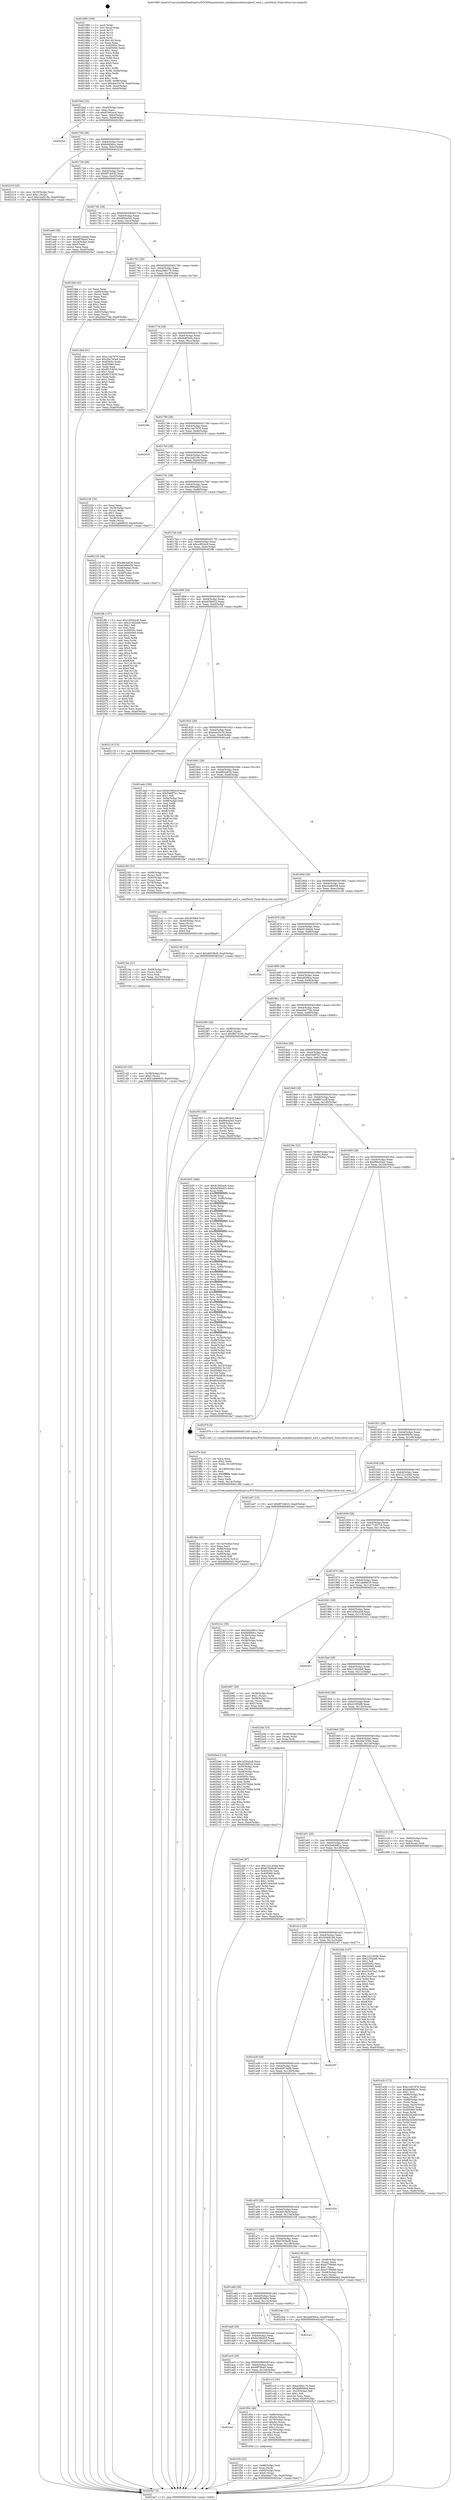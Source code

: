 digraph "0x401680" {
  label = "0x401680 (/mnt/c/Users/mathe/Desktop/tcc/POCII/binaries/extr_mimikatzmodulessqlite3_omit.c_unixFetch_Final-ollvm.out::main(0))"
  labelloc = "t"
  node[shape=record]

  Entry [label="",width=0.3,height=0.3,shape=circle,fillcolor=black,style=filled]
  "0x4016ed" [label="{
     0x4016ed [32]\l
     | [instrs]\l
     &nbsp;&nbsp;0x4016ed \<+6\>: mov -0xa0(%rbp),%eax\l
     &nbsp;&nbsp;0x4016f3 \<+2\>: mov %eax,%ecx\l
     &nbsp;&nbsp;0x4016f5 \<+6\>: sub $0x81992ec0,%ecx\l
     &nbsp;&nbsp;0x4016fb \<+6\>: mov %eax,-0xb4(%rbp)\l
     &nbsp;&nbsp;0x401701 \<+6\>: mov %ecx,-0xb8(%rbp)\l
     &nbsp;&nbsp;0x401707 \<+6\>: je 00000000004023b2 \<main+0xd32\>\l
  }"]
  "0x4023b2" [label="{
     0x4023b2\l
  }", style=dashed]
  "0x40170d" [label="{
     0x40170d [28]\l
     | [instrs]\l
     &nbsp;&nbsp;0x40170d \<+5\>: jmp 0000000000401712 \<main+0x92\>\l
     &nbsp;&nbsp;0x401712 \<+6\>: mov -0xb4(%rbp),%eax\l
     &nbsp;&nbsp;0x401718 \<+5\>: sub $0x8d4f46cc,%eax\l
     &nbsp;&nbsp;0x40171d \<+6\>: mov %eax,-0xbc(%rbp)\l
     &nbsp;&nbsp;0x401723 \<+6\>: je 0000000000402210 \<main+0xb90\>\l
  }"]
  Exit [label="",width=0.3,height=0.3,shape=circle,fillcolor=black,style=filled,peripheries=2]
  "0x402210" [label="{
     0x402210 [25]\l
     | [instrs]\l
     &nbsp;&nbsp;0x402210 \<+4\>: mov -0x30(%rbp),%rax\l
     &nbsp;&nbsp;0x402214 \<+6\>: movl $0x1,(%rax)\l
     &nbsp;&nbsp;0x40221a \<+10\>: movl $0xc2af219e,-0xa0(%rbp)\l
     &nbsp;&nbsp;0x402224 \<+5\>: jmp 00000000004024a7 \<main+0xe27\>\l
  }"]
  "0x401729" [label="{
     0x401729 [28]\l
     | [instrs]\l
     &nbsp;&nbsp;0x401729 \<+5\>: jmp 000000000040172e \<main+0xae\>\l
     &nbsp;&nbsp;0x40172e \<+6\>: mov -0xb4(%rbp),%eax\l
     &nbsp;&nbsp;0x401734 \<+5\>: sub $0x8f7cbb33,%eax\l
     &nbsp;&nbsp;0x401739 \<+6\>: mov %eax,-0xc0(%rbp)\l
     &nbsp;&nbsp;0x40173f \<+6\>: je 0000000000401ee6 \<main+0x866\>\l
  }"]
  "0x4022ed" [label="{
     0x4022ed [97]\l
     | [instrs]\l
     &nbsp;&nbsp;0x4022ed \<+5\>: mov $0x122145de,%ecx\l
     &nbsp;&nbsp;0x4022f2 \<+5\>: mov $0x67936e4f,%edx\l
     &nbsp;&nbsp;0x4022f7 \<+7\>: mov 0x40505c,%esi\l
     &nbsp;&nbsp;0x4022fe \<+8\>: mov 0x405060,%r8d\l
     &nbsp;&nbsp;0x402306 \<+3\>: mov %esi,%r9d\l
     &nbsp;&nbsp;0x402309 \<+7\>: add $0x5145e549,%r9d\l
     &nbsp;&nbsp;0x402310 \<+4\>: sub $0x1,%r9d\l
     &nbsp;&nbsp;0x402314 \<+7\>: sub $0x5145e549,%r9d\l
     &nbsp;&nbsp;0x40231b \<+4\>: imul %r9d,%esi\l
     &nbsp;&nbsp;0x40231f \<+3\>: and $0x1,%esi\l
     &nbsp;&nbsp;0x402322 \<+3\>: cmp $0x0,%esi\l
     &nbsp;&nbsp;0x402325 \<+4\>: sete %r10b\l
     &nbsp;&nbsp;0x402329 \<+4\>: cmp $0xa,%r8d\l
     &nbsp;&nbsp;0x40232d \<+4\>: setl %r11b\l
     &nbsp;&nbsp;0x402331 \<+3\>: mov %r10b,%bl\l
     &nbsp;&nbsp;0x402334 \<+3\>: and %r11b,%bl\l
     &nbsp;&nbsp;0x402337 \<+3\>: xor %r11b,%r10b\l
     &nbsp;&nbsp;0x40233a \<+3\>: or %r10b,%bl\l
     &nbsp;&nbsp;0x40233d \<+3\>: test $0x1,%bl\l
     &nbsp;&nbsp;0x402340 \<+3\>: cmovne %edx,%ecx\l
     &nbsp;&nbsp;0x402343 \<+6\>: mov %ecx,-0xa0(%rbp)\l
     &nbsp;&nbsp;0x402349 \<+5\>: jmp 00000000004024a7 \<main+0xe27\>\l
  }"]
  "0x401ee6" [label="{
     0x401ee6 [30]\l
     | [instrs]\l
     &nbsp;&nbsp;0x401ee6 \<+5\>: mov $0xe61d4eda,%eax\l
     &nbsp;&nbsp;0x401eeb \<+5\>: mov $0x6ff76ba5,%ecx\l
     &nbsp;&nbsp;0x401ef0 \<+3\>: mov -0x24(%rbp),%edx\l
     &nbsp;&nbsp;0x401ef3 \<+3\>: cmp $0x0,%edx\l
     &nbsp;&nbsp;0x401ef6 \<+3\>: cmove %ecx,%eax\l
     &nbsp;&nbsp;0x401ef9 \<+6\>: mov %eax,-0xa0(%rbp)\l
     &nbsp;&nbsp;0x401eff \<+5\>: jmp 00000000004024a7 \<main+0xe27\>\l
  }"]
  "0x401745" [label="{
     0x401745 [28]\l
     | [instrs]\l
     &nbsp;&nbsp;0x401745 \<+5\>: jmp 000000000040174a \<main+0xca\>\l
     &nbsp;&nbsp;0x40174a \<+6\>: mov -0xb4(%rbp),%eax\l
     &nbsp;&nbsp;0x401750 \<+5\>: sub $0x9fd4e5d1,%eax\l
     &nbsp;&nbsp;0x401755 \<+6\>: mov %eax,-0xc4(%rbp)\l
     &nbsp;&nbsp;0x40175b \<+6\>: je 0000000000401fd4 \<main+0x954\>\l
  }"]
  "0x4021d3" [label="{
     0x4021d3 [25]\l
     | [instrs]\l
     &nbsp;&nbsp;0x4021d3 \<+4\>: mov -0x38(%rbp),%rcx\l
     &nbsp;&nbsp;0x4021d7 \<+6\>: movl $0x0,(%rcx)\l
     &nbsp;&nbsp;0x4021dd \<+10\>: movl $0x1ab66635,-0xa0(%rbp)\l
     &nbsp;&nbsp;0x4021e7 \<+5\>: jmp 00000000004024a7 \<main+0xe27\>\l
  }"]
  "0x401fd4" [label="{
     0x401fd4 [42]\l
     | [instrs]\l
     &nbsp;&nbsp;0x401fd4 \<+2\>: xor %eax,%eax\l
     &nbsp;&nbsp;0x401fd6 \<+4\>: mov -0x60(%rbp),%rcx\l
     &nbsp;&nbsp;0x401fda \<+2\>: mov (%rcx),%edx\l
     &nbsp;&nbsp;0x401fdc \<+2\>: mov %eax,%esi\l
     &nbsp;&nbsp;0x401fde \<+2\>: sub %edx,%esi\l
     &nbsp;&nbsp;0x401fe0 \<+2\>: mov %eax,%edx\l
     &nbsp;&nbsp;0x401fe2 \<+3\>: sub $0x1,%edx\l
     &nbsp;&nbsp;0x401fe5 \<+2\>: add %edx,%esi\l
     &nbsp;&nbsp;0x401fe7 \<+2\>: sub %esi,%eax\l
     &nbsp;&nbsp;0x401fe9 \<+4\>: mov -0x60(%rbp),%rcx\l
     &nbsp;&nbsp;0x401fed \<+2\>: mov %eax,(%rcx)\l
     &nbsp;&nbsp;0x401fef \<+10\>: movl $0xedee77de,-0xa0(%rbp)\l
     &nbsp;&nbsp;0x401ff9 \<+5\>: jmp 00000000004024a7 \<main+0xe27\>\l
  }"]
  "0x401761" [label="{
     0x401761 [28]\l
     | [instrs]\l
     &nbsp;&nbsp;0x401761 \<+5\>: jmp 0000000000401766 \<main+0xe6\>\l
     &nbsp;&nbsp;0x401766 \<+6\>: mov -0xb4(%rbp),%eax\l
     &nbsp;&nbsp;0x40176c \<+5\>: sub $0xa2fdd179,%eax\l
     &nbsp;&nbsp;0x401771 \<+6\>: mov %eax,-0xc8(%rbp)\l
     &nbsp;&nbsp;0x401777 \<+6\>: je 0000000000401dbd \<main+0x73d\>\l
  }"]
  "0x4021be" [label="{
     0x4021be [21]\l
     | [instrs]\l
     &nbsp;&nbsp;0x4021be \<+4\>: mov -0x68(%rbp),%rcx\l
     &nbsp;&nbsp;0x4021c2 \<+3\>: mov (%rcx),%rcx\l
     &nbsp;&nbsp;0x4021c5 \<+3\>: mov %rcx,%rdi\l
     &nbsp;&nbsp;0x4021c8 \<+6\>: mov %eax,-0x150(%rbp)\l
     &nbsp;&nbsp;0x4021ce \<+5\>: call 0000000000401030 \<free@plt\>\l
     | [calls]\l
     &nbsp;&nbsp;0x401030 \{1\} (unknown)\l
  }"]
  "0x401dbd" [label="{
     0x401dbd [91]\l
     | [instrs]\l
     &nbsp;&nbsp;0x401dbd \<+5\>: mov $0xc1eb7876,%eax\l
     &nbsp;&nbsp;0x401dc2 \<+5\>: mov $0x26e703e4,%ecx\l
     &nbsp;&nbsp;0x401dc7 \<+7\>: mov 0x40505c,%edx\l
     &nbsp;&nbsp;0x401dce \<+7\>: mov 0x405060,%esi\l
     &nbsp;&nbsp;0x401dd5 \<+2\>: mov %edx,%edi\l
     &nbsp;&nbsp;0x401dd7 \<+6\>: sub $0x8f153635,%edi\l
     &nbsp;&nbsp;0x401ddd \<+3\>: sub $0x1,%edi\l
     &nbsp;&nbsp;0x401de0 \<+6\>: add $0x8f153635,%edi\l
     &nbsp;&nbsp;0x401de6 \<+3\>: imul %edi,%edx\l
     &nbsp;&nbsp;0x401de9 \<+3\>: and $0x1,%edx\l
     &nbsp;&nbsp;0x401dec \<+3\>: cmp $0x0,%edx\l
     &nbsp;&nbsp;0x401def \<+4\>: sete %r8b\l
     &nbsp;&nbsp;0x401df3 \<+3\>: cmp $0xa,%esi\l
     &nbsp;&nbsp;0x401df6 \<+4\>: setl %r9b\l
     &nbsp;&nbsp;0x401dfa \<+3\>: mov %r8b,%r10b\l
     &nbsp;&nbsp;0x401dfd \<+3\>: and %r9b,%r10b\l
     &nbsp;&nbsp;0x401e00 \<+3\>: xor %r9b,%r8b\l
     &nbsp;&nbsp;0x401e03 \<+3\>: or %r8b,%r10b\l
     &nbsp;&nbsp;0x401e06 \<+4\>: test $0x1,%r10b\l
     &nbsp;&nbsp;0x401e0a \<+3\>: cmovne %ecx,%eax\l
     &nbsp;&nbsp;0x401e0d \<+6\>: mov %eax,-0xa0(%rbp)\l
     &nbsp;&nbsp;0x401e13 \<+5\>: jmp 00000000004024a7 \<main+0xe27\>\l
  }"]
  "0x40177d" [label="{
     0x40177d [28]\l
     | [instrs]\l
     &nbsp;&nbsp;0x40177d \<+5\>: jmp 0000000000401782 \<main+0x102\>\l
     &nbsp;&nbsp;0x401782 \<+6\>: mov -0xb4(%rbp),%eax\l
     &nbsp;&nbsp;0x401788 \<+5\>: sub $0xbb9f3e0c,%eax\l
     &nbsp;&nbsp;0x40178d \<+6\>: mov %eax,-0xcc(%rbp)\l
     &nbsp;&nbsp;0x401793 \<+6\>: je 000000000040236c \<main+0xcec\>\l
  }"]
  "0x4021a1" [label="{
     0x4021a1 [29]\l
     | [instrs]\l
     &nbsp;&nbsp;0x4021a1 \<+10\>: movabs $0x4030b6,%rdi\l
     &nbsp;&nbsp;0x4021ab \<+4\>: mov -0x40(%rbp),%rcx\l
     &nbsp;&nbsp;0x4021af \<+2\>: mov %eax,(%rcx)\l
     &nbsp;&nbsp;0x4021b1 \<+4\>: mov -0x40(%rbp),%rcx\l
     &nbsp;&nbsp;0x4021b5 \<+2\>: mov (%rcx),%esi\l
     &nbsp;&nbsp;0x4021b7 \<+2\>: mov $0x0,%al\l
     &nbsp;&nbsp;0x4021b9 \<+5\>: call 0000000000401040 \<printf@plt\>\l
     | [calls]\l
     &nbsp;&nbsp;0x401040 \{1\} (unknown)\l
  }"]
  "0x40236c" [label="{
     0x40236c\l
  }", style=dashed]
  "0x401799" [label="{
     0x401799 [28]\l
     | [instrs]\l
     &nbsp;&nbsp;0x401799 \<+5\>: jmp 000000000040179e \<main+0x11e\>\l
     &nbsp;&nbsp;0x40179e \<+6\>: mov -0xb4(%rbp),%eax\l
     &nbsp;&nbsp;0x4017a4 \<+5\>: sub $0xc1eb7876,%eax\l
     &nbsp;&nbsp;0x4017a9 \<+6\>: mov %eax,-0xd0(%rbp)\l
     &nbsp;&nbsp;0x4017af \<+6\>: je 0000000000402418 \<main+0xd98\>\l
  }"]
  "0x4020a4" [label="{
     0x4020a4 [114]\l
     | [instrs]\l
     &nbsp;&nbsp;0x4020a4 \<+5\>: mov $0x1d30a2c8,%ecx\l
     &nbsp;&nbsp;0x4020a9 \<+5\>: mov $0xd03fe022,%edx\l
     &nbsp;&nbsp;0x4020ae \<+4\>: mov -0x50(%rbp),%rdi\l
     &nbsp;&nbsp;0x4020b2 \<+3\>: mov %rax,(%rdi)\l
     &nbsp;&nbsp;0x4020b5 \<+4\>: mov -0x48(%rbp),%rax\l
     &nbsp;&nbsp;0x4020b9 \<+6\>: movl $0x0,(%rax)\l
     &nbsp;&nbsp;0x4020bf \<+7\>: mov 0x40505c,%esi\l
     &nbsp;&nbsp;0x4020c6 \<+8\>: mov 0x405060,%r8d\l
     &nbsp;&nbsp;0x4020ce \<+3\>: mov %esi,%r9d\l
     &nbsp;&nbsp;0x4020d1 \<+7\>: add $0x235750bd,%r9d\l
     &nbsp;&nbsp;0x4020d8 \<+4\>: sub $0x1,%r9d\l
     &nbsp;&nbsp;0x4020dc \<+7\>: sub $0x235750bd,%r9d\l
     &nbsp;&nbsp;0x4020e3 \<+4\>: imul %r9d,%esi\l
     &nbsp;&nbsp;0x4020e7 \<+3\>: and $0x1,%esi\l
     &nbsp;&nbsp;0x4020ea \<+3\>: cmp $0x0,%esi\l
     &nbsp;&nbsp;0x4020ed \<+4\>: sete %r10b\l
     &nbsp;&nbsp;0x4020f1 \<+4\>: cmp $0xa,%r8d\l
     &nbsp;&nbsp;0x4020f5 \<+4\>: setl %r11b\l
     &nbsp;&nbsp;0x4020f9 \<+3\>: mov %r10b,%bl\l
     &nbsp;&nbsp;0x4020fc \<+3\>: and %r11b,%bl\l
     &nbsp;&nbsp;0x4020ff \<+3\>: xor %r11b,%r10b\l
     &nbsp;&nbsp;0x402102 \<+3\>: or %r10b,%bl\l
     &nbsp;&nbsp;0x402105 \<+3\>: test $0x1,%bl\l
     &nbsp;&nbsp;0x402108 \<+3\>: cmovne %edx,%ecx\l
     &nbsp;&nbsp;0x40210b \<+6\>: mov %ecx,-0xa0(%rbp)\l
     &nbsp;&nbsp;0x402111 \<+5\>: jmp 00000000004024a7 \<main+0xe27\>\l
  }"]
  "0x402418" [label="{
     0x402418\l
  }", style=dashed]
  "0x4017b5" [label="{
     0x4017b5 [28]\l
     | [instrs]\l
     &nbsp;&nbsp;0x4017b5 \<+5\>: jmp 00000000004017ba \<main+0x13a\>\l
     &nbsp;&nbsp;0x4017ba \<+6\>: mov -0xb4(%rbp),%eax\l
     &nbsp;&nbsp;0x4017c0 \<+5\>: sub $0xc2af219e,%eax\l
     &nbsp;&nbsp;0x4017c5 \<+6\>: mov %eax,-0xd4(%rbp)\l
     &nbsp;&nbsp;0x4017cb \<+6\>: je 0000000000402229 \<main+0xba9\>\l
  }"]
  "0x401faa" [label="{
     0x401faa [42]\l
     | [instrs]\l
     &nbsp;&nbsp;0x401faa \<+6\>: mov -0x14c(%rbp),%ecx\l
     &nbsp;&nbsp;0x401fb0 \<+3\>: imul %eax,%ecx\l
     &nbsp;&nbsp;0x401fb3 \<+4\>: mov -0x68(%rbp),%rdi\l
     &nbsp;&nbsp;0x401fb7 \<+3\>: mov (%rdi),%rdi\l
     &nbsp;&nbsp;0x401fba \<+4\>: mov -0x60(%rbp),%r8\l
     &nbsp;&nbsp;0x401fbe \<+3\>: movslq (%r8),%r8\l
     &nbsp;&nbsp;0x401fc1 \<+4\>: mov %ecx,(%rdi,%r8,4)\l
     &nbsp;&nbsp;0x401fc5 \<+10\>: movl $0x9fd4e5d1,-0xa0(%rbp)\l
     &nbsp;&nbsp;0x401fcf \<+5\>: jmp 00000000004024a7 \<main+0xe27\>\l
  }"]
  "0x402229" [label="{
     0x402229 [34]\l
     | [instrs]\l
     &nbsp;&nbsp;0x402229 \<+2\>: xor %eax,%eax\l
     &nbsp;&nbsp;0x40222b \<+4\>: mov -0x38(%rbp),%rcx\l
     &nbsp;&nbsp;0x40222f \<+2\>: mov (%rcx),%edx\l
     &nbsp;&nbsp;0x402231 \<+3\>: sub $0x1,%eax\l
     &nbsp;&nbsp;0x402234 \<+2\>: sub %eax,%edx\l
     &nbsp;&nbsp;0x402236 \<+4\>: mov -0x38(%rbp),%rcx\l
     &nbsp;&nbsp;0x40223a \<+2\>: mov %edx,(%rcx)\l
     &nbsp;&nbsp;0x40223c \<+10\>: movl $0x1ab66635,-0xa0(%rbp)\l
     &nbsp;&nbsp;0x402246 \<+5\>: jmp 00000000004024a7 \<main+0xe27\>\l
  }"]
  "0x4017d1" [label="{
     0x4017d1 [28]\l
     | [instrs]\l
     &nbsp;&nbsp;0x4017d1 \<+5\>: jmp 00000000004017d6 \<main+0x156\>\l
     &nbsp;&nbsp;0x4017d6 \<+6\>: mov -0xb4(%rbp),%eax\l
     &nbsp;&nbsp;0x4017dc \<+5\>: sub $0xc906edd3,%eax\l
     &nbsp;&nbsp;0x4017e1 \<+6\>: mov %eax,-0xd8(%rbp)\l
     &nbsp;&nbsp;0x4017e7 \<+6\>: je 0000000000402125 \<main+0xaa5\>\l
  }"]
  "0x401f7e" [label="{
     0x401f7e [44]\l
     | [instrs]\l
     &nbsp;&nbsp;0x401f7e \<+2\>: xor %ecx,%ecx\l
     &nbsp;&nbsp;0x401f80 \<+5\>: mov $0x2,%edx\l
     &nbsp;&nbsp;0x401f85 \<+6\>: mov %edx,-0x148(%rbp)\l
     &nbsp;&nbsp;0x401f8b \<+1\>: cltd\l
     &nbsp;&nbsp;0x401f8c \<+6\>: mov -0x148(%rbp),%esi\l
     &nbsp;&nbsp;0x401f92 \<+2\>: idiv %esi\l
     &nbsp;&nbsp;0x401f94 \<+6\>: imul $0xfffffffe,%edx,%edx\l
     &nbsp;&nbsp;0x401f9a \<+3\>: sub $0x1,%ecx\l
     &nbsp;&nbsp;0x401f9d \<+2\>: sub %ecx,%edx\l
     &nbsp;&nbsp;0x401f9f \<+6\>: mov %edx,-0x14c(%rbp)\l
     &nbsp;&nbsp;0x401fa5 \<+5\>: call 0000000000401160 \<next_i\>\l
     | [calls]\l
     &nbsp;&nbsp;0x401160 \{1\} (/mnt/c/Users/mathe/Desktop/tcc/POCII/binaries/extr_mimikatzmodulessqlite3_omit.c_unixFetch_Final-ollvm.out::next_i)\l
  }"]
  "0x402125" [label="{
     0x402125 [36]\l
     | [instrs]\l
     &nbsp;&nbsp;0x402125 \<+5\>: mov $0xdfb3a638,%eax\l
     &nbsp;&nbsp;0x40212a \<+5\>: mov $0xe2e8e939,%ecx\l
     &nbsp;&nbsp;0x40212f \<+4\>: mov -0x48(%rbp),%rdx\l
     &nbsp;&nbsp;0x402133 \<+2\>: mov (%rdx),%esi\l
     &nbsp;&nbsp;0x402135 \<+4\>: mov -0x58(%rbp),%rdx\l
     &nbsp;&nbsp;0x402139 \<+2\>: cmp (%rdx),%esi\l
     &nbsp;&nbsp;0x40213b \<+3\>: cmovl %ecx,%eax\l
     &nbsp;&nbsp;0x40213e \<+6\>: mov %eax,-0xa0(%rbp)\l
     &nbsp;&nbsp;0x402144 \<+5\>: jmp 00000000004024a7 \<main+0xe27\>\l
  }"]
  "0x4017ed" [label="{
     0x4017ed [28]\l
     | [instrs]\l
     &nbsp;&nbsp;0x4017ed \<+5\>: jmp 00000000004017f2 \<main+0x172\>\l
     &nbsp;&nbsp;0x4017f2 \<+6\>: mov -0xb4(%rbp),%eax\l
     &nbsp;&nbsp;0x4017f8 \<+5\>: sub $0xccf034c9,%eax\l
     &nbsp;&nbsp;0x4017fd \<+6\>: mov %eax,-0xdc(%rbp)\l
     &nbsp;&nbsp;0x401803 \<+6\>: je 0000000000401ffe \<main+0x97e\>\l
  }"]
  "0x401f35" [label="{
     0x401f35 [32]\l
     | [instrs]\l
     &nbsp;&nbsp;0x401f35 \<+4\>: mov -0x68(%rbp),%rdi\l
     &nbsp;&nbsp;0x401f39 \<+3\>: mov %rax,(%rdi)\l
     &nbsp;&nbsp;0x401f3c \<+4\>: mov -0x60(%rbp),%rax\l
     &nbsp;&nbsp;0x401f40 \<+6\>: movl $0x0,(%rax)\l
     &nbsp;&nbsp;0x401f46 \<+10\>: movl $0xedee77de,-0xa0(%rbp)\l
     &nbsp;&nbsp;0x401f50 \<+5\>: jmp 00000000004024a7 \<main+0xe27\>\l
  }"]
  "0x401ffe" [label="{
     0x401ffe [137]\l
     | [instrs]\l
     &nbsp;&nbsp;0x401ffe \<+5\>: mov $0x1d30a2c8,%eax\l
     &nbsp;&nbsp;0x402003 \<+5\>: mov $0x21442de8,%ecx\l
     &nbsp;&nbsp;0x402008 \<+2\>: mov $0x1,%dl\l
     &nbsp;&nbsp;0x40200a \<+2\>: xor %esi,%esi\l
     &nbsp;&nbsp;0x40200c \<+7\>: mov 0x40505c,%edi\l
     &nbsp;&nbsp;0x402013 \<+8\>: mov 0x405060,%r8d\l
     &nbsp;&nbsp;0x40201b \<+3\>: sub $0x1,%esi\l
     &nbsp;&nbsp;0x40201e \<+3\>: mov %edi,%r9d\l
     &nbsp;&nbsp;0x402021 \<+3\>: add %esi,%r9d\l
     &nbsp;&nbsp;0x402024 \<+4\>: imul %r9d,%edi\l
     &nbsp;&nbsp;0x402028 \<+3\>: and $0x1,%edi\l
     &nbsp;&nbsp;0x40202b \<+3\>: cmp $0x0,%edi\l
     &nbsp;&nbsp;0x40202e \<+4\>: sete %r10b\l
     &nbsp;&nbsp;0x402032 \<+4\>: cmp $0xa,%r8d\l
     &nbsp;&nbsp;0x402036 \<+4\>: setl %r11b\l
     &nbsp;&nbsp;0x40203a \<+3\>: mov %r10b,%bl\l
     &nbsp;&nbsp;0x40203d \<+3\>: xor $0xff,%bl\l
     &nbsp;&nbsp;0x402040 \<+3\>: mov %r11b,%r14b\l
     &nbsp;&nbsp;0x402043 \<+4\>: xor $0xff,%r14b\l
     &nbsp;&nbsp;0x402047 \<+3\>: xor $0x0,%dl\l
     &nbsp;&nbsp;0x40204a \<+3\>: mov %bl,%r15b\l
     &nbsp;&nbsp;0x40204d \<+4\>: and $0x0,%r15b\l
     &nbsp;&nbsp;0x402051 \<+3\>: and %dl,%r10b\l
     &nbsp;&nbsp;0x402054 \<+3\>: mov %r14b,%r12b\l
     &nbsp;&nbsp;0x402057 \<+4\>: and $0x0,%r12b\l
     &nbsp;&nbsp;0x40205b \<+3\>: and %dl,%r11b\l
     &nbsp;&nbsp;0x40205e \<+3\>: or %r10b,%r15b\l
     &nbsp;&nbsp;0x402061 \<+3\>: or %r11b,%r12b\l
     &nbsp;&nbsp;0x402064 \<+3\>: xor %r12b,%r15b\l
     &nbsp;&nbsp;0x402067 \<+3\>: or %r14b,%bl\l
     &nbsp;&nbsp;0x40206a \<+3\>: xor $0xff,%bl\l
     &nbsp;&nbsp;0x40206d \<+3\>: or $0x0,%dl\l
     &nbsp;&nbsp;0x402070 \<+2\>: and %dl,%bl\l
     &nbsp;&nbsp;0x402072 \<+3\>: or %bl,%r15b\l
     &nbsp;&nbsp;0x402075 \<+4\>: test $0x1,%r15b\l
     &nbsp;&nbsp;0x402079 \<+3\>: cmovne %ecx,%eax\l
     &nbsp;&nbsp;0x40207c \<+6\>: mov %eax,-0xa0(%rbp)\l
     &nbsp;&nbsp;0x402082 \<+5\>: jmp 00000000004024a7 \<main+0xe27\>\l
  }"]
  "0x401809" [label="{
     0x401809 [28]\l
     | [instrs]\l
     &nbsp;&nbsp;0x401809 \<+5\>: jmp 000000000040180e \<main+0x18e\>\l
     &nbsp;&nbsp;0x40180e \<+6\>: mov -0xb4(%rbp),%eax\l
     &nbsp;&nbsp;0x401814 \<+5\>: sub $0xd03fe022,%eax\l
     &nbsp;&nbsp;0x401819 \<+6\>: mov %eax,-0xe0(%rbp)\l
     &nbsp;&nbsp;0x40181f \<+6\>: je 0000000000402116 \<main+0xa96\>\l
  }"]
  "0x401ae1" [label="{
     0x401ae1\l
  }", style=dashed]
  "0x402116" [label="{
     0x402116 [15]\l
     | [instrs]\l
     &nbsp;&nbsp;0x402116 \<+10\>: movl $0xc906edd3,-0xa0(%rbp)\l
     &nbsp;&nbsp;0x402120 \<+5\>: jmp 00000000004024a7 \<main+0xe27\>\l
  }"]
  "0x401825" [label="{
     0x401825 [28]\l
     | [instrs]\l
     &nbsp;&nbsp;0x401825 \<+5\>: jmp 000000000040182a \<main+0x1aa\>\l
     &nbsp;&nbsp;0x40182a \<+6\>: mov -0xb4(%rbp),%eax\l
     &nbsp;&nbsp;0x401830 \<+5\>: sub $0xdee33c70,%eax\l
     &nbsp;&nbsp;0x401835 \<+6\>: mov %eax,-0xe4(%rbp)\l
     &nbsp;&nbsp;0x40183b \<+6\>: je 0000000000401aeb \<main+0x46b\>\l
  }"]
  "0x401f04" [label="{
     0x401f04 [49]\l
     | [instrs]\l
     &nbsp;&nbsp;0x401f04 \<+4\>: mov -0x80(%rbp),%rax\l
     &nbsp;&nbsp;0x401f08 \<+6\>: movl $0x64,(%rax)\l
     &nbsp;&nbsp;0x401f0e \<+4\>: mov -0x78(%rbp),%rax\l
     &nbsp;&nbsp;0x401f12 \<+6\>: movl $0x64,(%rax)\l
     &nbsp;&nbsp;0x401f18 \<+4\>: mov -0x70(%rbp),%rax\l
     &nbsp;&nbsp;0x401f1c \<+6\>: movl $0x1,(%rax)\l
     &nbsp;&nbsp;0x401f22 \<+4\>: mov -0x70(%rbp),%rax\l
     &nbsp;&nbsp;0x401f26 \<+3\>: movslq (%rax),%rax\l
     &nbsp;&nbsp;0x401f29 \<+4\>: shl $0x2,%rax\l
     &nbsp;&nbsp;0x401f2d \<+3\>: mov %rax,%rdi\l
     &nbsp;&nbsp;0x401f30 \<+5\>: call 0000000000401050 \<malloc@plt\>\l
     | [calls]\l
     &nbsp;&nbsp;0x401050 \{1\} (unknown)\l
  }"]
  "0x401aeb" [label="{
     0x401aeb [106]\l
     | [instrs]\l
     &nbsp;&nbsp;0x401aeb \<+5\>: mov $0x81992ec0,%eax\l
     &nbsp;&nbsp;0x401af0 \<+5\>: mov $0xf346f7b1,%ecx\l
     &nbsp;&nbsp;0x401af5 \<+2\>: mov $0x1,%dl\l
     &nbsp;&nbsp;0x401af7 \<+7\>: mov -0x9a(%rbp),%sil\l
     &nbsp;&nbsp;0x401afe \<+7\>: mov -0x99(%rbp),%dil\l
     &nbsp;&nbsp;0x401b05 \<+3\>: mov %sil,%r8b\l
     &nbsp;&nbsp;0x401b08 \<+4\>: xor $0xff,%r8b\l
     &nbsp;&nbsp;0x401b0c \<+3\>: mov %dil,%r9b\l
     &nbsp;&nbsp;0x401b0f \<+4\>: xor $0xff,%r9b\l
     &nbsp;&nbsp;0x401b13 \<+3\>: xor $0x1,%dl\l
     &nbsp;&nbsp;0x401b16 \<+3\>: mov %r8b,%r10b\l
     &nbsp;&nbsp;0x401b19 \<+4\>: and $0xff,%r10b\l
     &nbsp;&nbsp;0x401b1d \<+3\>: and %dl,%sil\l
     &nbsp;&nbsp;0x401b20 \<+3\>: mov %r9b,%r11b\l
     &nbsp;&nbsp;0x401b23 \<+4\>: and $0xff,%r11b\l
     &nbsp;&nbsp;0x401b27 \<+3\>: and %dl,%dil\l
     &nbsp;&nbsp;0x401b2a \<+3\>: or %sil,%r10b\l
     &nbsp;&nbsp;0x401b2d \<+3\>: or %dil,%r11b\l
     &nbsp;&nbsp;0x401b30 \<+3\>: xor %r11b,%r10b\l
     &nbsp;&nbsp;0x401b33 \<+3\>: or %r9b,%r8b\l
     &nbsp;&nbsp;0x401b36 \<+4\>: xor $0xff,%r8b\l
     &nbsp;&nbsp;0x401b3a \<+3\>: or $0x1,%dl\l
     &nbsp;&nbsp;0x401b3d \<+3\>: and %dl,%r8b\l
     &nbsp;&nbsp;0x401b40 \<+3\>: or %r8b,%r10b\l
     &nbsp;&nbsp;0x401b43 \<+4\>: test $0x1,%r10b\l
     &nbsp;&nbsp;0x401b47 \<+3\>: cmovne %ecx,%eax\l
     &nbsp;&nbsp;0x401b4a \<+6\>: mov %eax,-0xa0(%rbp)\l
     &nbsp;&nbsp;0x401b50 \<+5\>: jmp 00000000004024a7 \<main+0xe27\>\l
  }"]
  "0x401841" [label="{
     0x401841 [28]\l
     | [instrs]\l
     &nbsp;&nbsp;0x401841 \<+5\>: jmp 0000000000401846 \<main+0x1c6\>\l
     &nbsp;&nbsp;0x401846 \<+6\>: mov -0xb4(%rbp),%eax\l
     &nbsp;&nbsp;0x40184c \<+5\>: sub $0xdfb3a638,%eax\l
     &nbsp;&nbsp;0x401851 \<+6\>: mov %eax,-0xe8(%rbp)\l
     &nbsp;&nbsp;0x401857 \<+6\>: je 0000000000402182 \<main+0xb02\>\l
  }"]
  "0x4024a7" [label="{
     0x4024a7 [5]\l
     | [instrs]\l
     &nbsp;&nbsp;0x4024a7 \<+5\>: jmp 00000000004016ed \<main+0x6d\>\l
  }"]
  "0x401680" [label="{
     0x401680 [109]\l
     | [instrs]\l
     &nbsp;&nbsp;0x401680 \<+1\>: push %rbp\l
     &nbsp;&nbsp;0x401681 \<+3\>: mov %rsp,%rbp\l
     &nbsp;&nbsp;0x401684 \<+2\>: push %r15\l
     &nbsp;&nbsp;0x401686 \<+2\>: push %r14\l
     &nbsp;&nbsp;0x401688 \<+2\>: push %r12\l
     &nbsp;&nbsp;0x40168a \<+1\>: push %rbx\l
     &nbsp;&nbsp;0x40168b \<+7\>: sub $0x140,%rsp\l
     &nbsp;&nbsp;0x401692 \<+2\>: xor %eax,%eax\l
     &nbsp;&nbsp;0x401694 \<+7\>: mov 0x40505c,%ecx\l
     &nbsp;&nbsp;0x40169b \<+7\>: mov 0x405060,%edx\l
     &nbsp;&nbsp;0x4016a2 \<+3\>: sub $0x1,%eax\l
     &nbsp;&nbsp;0x4016a5 \<+3\>: mov %ecx,%r8d\l
     &nbsp;&nbsp;0x4016a8 \<+3\>: add %eax,%r8d\l
     &nbsp;&nbsp;0x4016ab \<+4\>: imul %r8d,%ecx\l
     &nbsp;&nbsp;0x4016af \<+3\>: and $0x1,%ecx\l
     &nbsp;&nbsp;0x4016b2 \<+3\>: cmp $0x0,%ecx\l
     &nbsp;&nbsp;0x4016b5 \<+4\>: sete %r9b\l
     &nbsp;&nbsp;0x4016b9 \<+4\>: and $0x1,%r9b\l
     &nbsp;&nbsp;0x4016bd \<+7\>: mov %r9b,-0x9a(%rbp)\l
     &nbsp;&nbsp;0x4016c4 \<+3\>: cmp $0xa,%edx\l
     &nbsp;&nbsp;0x4016c7 \<+4\>: setl %r9b\l
     &nbsp;&nbsp;0x4016cb \<+4\>: and $0x1,%r9b\l
     &nbsp;&nbsp;0x4016cf \<+7\>: mov %r9b,-0x99(%rbp)\l
     &nbsp;&nbsp;0x4016d6 \<+10\>: movl $0xdee33c70,-0xa0(%rbp)\l
     &nbsp;&nbsp;0x4016e0 \<+6\>: mov %edi,-0xa4(%rbp)\l
     &nbsp;&nbsp;0x4016e6 \<+7\>: mov %rsi,-0xb0(%rbp)\l
  }"]
  "0x401e2b" [label="{
     0x401e2b [172]\l
     | [instrs]\l
     &nbsp;&nbsp;0x401e2b \<+5\>: mov $0xc1eb7876,%ecx\l
     &nbsp;&nbsp;0x401e30 \<+5\>: mov $0xfeb99b5e,%edx\l
     &nbsp;&nbsp;0x401e35 \<+3\>: mov $0x1,%sil\l
     &nbsp;&nbsp;0x401e38 \<+7\>: mov -0x88(%rbp),%rdi\l
     &nbsp;&nbsp;0x401e3f \<+2\>: mov %eax,(%rdi)\l
     &nbsp;&nbsp;0x401e41 \<+7\>: mov -0x88(%rbp),%rdi\l
     &nbsp;&nbsp;0x401e48 \<+2\>: mov (%rdi),%eax\l
     &nbsp;&nbsp;0x401e4a \<+3\>: mov %eax,-0x24(%rbp)\l
     &nbsp;&nbsp;0x401e4d \<+7\>: mov 0x40505c,%eax\l
     &nbsp;&nbsp;0x401e54 \<+8\>: mov 0x405060,%r8d\l
     &nbsp;&nbsp;0x401e5c \<+3\>: mov %eax,%r9d\l
     &nbsp;&nbsp;0x401e5f \<+7\>: add $0x9a3d2e6f,%r9d\l
     &nbsp;&nbsp;0x401e66 \<+4\>: sub $0x1,%r9d\l
     &nbsp;&nbsp;0x401e6a \<+7\>: sub $0x9a3d2e6f,%r9d\l
     &nbsp;&nbsp;0x401e71 \<+4\>: imul %r9d,%eax\l
     &nbsp;&nbsp;0x401e75 \<+3\>: and $0x1,%eax\l
     &nbsp;&nbsp;0x401e78 \<+3\>: cmp $0x0,%eax\l
     &nbsp;&nbsp;0x401e7b \<+4\>: sete %r10b\l
     &nbsp;&nbsp;0x401e7f \<+4\>: cmp $0xa,%r8d\l
     &nbsp;&nbsp;0x401e83 \<+4\>: setl %r11b\l
     &nbsp;&nbsp;0x401e87 \<+3\>: mov %r10b,%bl\l
     &nbsp;&nbsp;0x401e8a \<+3\>: xor $0xff,%bl\l
     &nbsp;&nbsp;0x401e8d \<+3\>: mov %r11b,%r14b\l
     &nbsp;&nbsp;0x401e90 \<+4\>: xor $0xff,%r14b\l
     &nbsp;&nbsp;0x401e94 \<+4\>: xor $0x1,%sil\l
     &nbsp;&nbsp;0x401e98 \<+3\>: mov %bl,%r15b\l
     &nbsp;&nbsp;0x401e9b \<+4\>: and $0xff,%r15b\l
     &nbsp;&nbsp;0x401e9f \<+3\>: and %sil,%r10b\l
     &nbsp;&nbsp;0x401ea2 \<+3\>: mov %r14b,%r12b\l
     &nbsp;&nbsp;0x401ea5 \<+4\>: and $0xff,%r12b\l
     &nbsp;&nbsp;0x401ea9 \<+3\>: and %sil,%r11b\l
     &nbsp;&nbsp;0x401eac \<+3\>: or %r10b,%r15b\l
     &nbsp;&nbsp;0x401eaf \<+3\>: or %r11b,%r12b\l
     &nbsp;&nbsp;0x401eb2 \<+3\>: xor %r12b,%r15b\l
     &nbsp;&nbsp;0x401eb5 \<+3\>: or %r14b,%bl\l
     &nbsp;&nbsp;0x401eb8 \<+3\>: xor $0xff,%bl\l
     &nbsp;&nbsp;0x401ebb \<+4\>: or $0x1,%sil\l
     &nbsp;&nbsp;0x401ebf \<+3\>: and %sil,%bl\l
     &nbsp;&nbsp;0x401ec2 \<+3\>: or %bl,%r15b\l
     &nbsp;&nbsp;0x401ec5 \<+4\>: test $0x1,%r15b\l
     &nbsp;&nbsp;0x401ec9 \<+3\>: cmovne %edx,%ecx\l
     &nbsp;&nbsp;0x401ecc \<+6\>: mov %ecx,-0xa0(%rbp)\l
     &nbsp;&nbsp;0x401ed2 \<+5\>: jmp 00000000004024a7 \<main+0xe27\>\l
  }"]
  "0x402182" [label="{
     0x402182 [31]\l
     | [instrs]\l
     &nbsp;&nbsp;0x402182 \<+4\>: mov -0x68(%rbp),%rax\l
     &nbsp;&nbsp;0x402186 \<+3\>: mov (%rax),%rdi\l
     &nbsp;&nbsp;0x402189 \<+4\>: mov -0x80(%rbp),%rax\l
     &nbsp;&nbsp;0x40218d \<+2\>: mov (%rax),%esi\l
     &nbsp;&nbsp;0x40218f \<+4\>: mov -0x78(%rbp),%rax\l
     &nbsp;&nbsp;0x402193 \<+2\>: mov (%rax),%edx\l
     &nbsp;&nbsp;0x402195 \<+4\>: mov -0x50(%rbp),%rax\l
     &nbsp;&nbsp;0x402199 \<+3\>: mov (%rax),%rcx\l
     &nbsp;&nbsp;0x40219c \<+5\>: call 0000000000401400 \<unixFetch\>\l
     | [calls]\l
     &nbsp;&nbsp;0x401400 \{1\} (/mnt/c/Users/mathe/Desktop/tcc/POCII/binaries/extr_mimikatzmodulessqlite3_omit.c_unixFetch_Final-ollvm.out::unixFetch)\l
  }"]
  "0x40185d" [label="{
     0x40185d [28]\l
     | [instrs]\l
     &nbsp;&nbsp;0x40185d \<+5\>: jmp 0000000000401862 \<main+0x1e2\>\l
     &nbsp;&nbsp;0x401862 \<+6\>: mov -0xb4(%rbp),%eax\l
     &nbsp;&nbsp;0x401868 \<+5\>: sub $0xe2e8e939,%eax\l
     &nbsp;&nbsp;0x40186d \<+6\>: mov %eax,-0xec(%rbp)\l
     &nbsp;&nbsp;0x401873 \<+6\>: je 0000000000402149 \<main+0xac9\>\l
  }"]
  "0x401ac5" [label="{
     0x401ac5 [28]\l
     | [instrs]\l
     &nbsp;&nbsp;0x401ac5 \<+5\>: jmp 0000000000401aca \<main+0x44a\>\l
     &nbsp;&nbsp;0x401aca \<+6\>: mov -0xb4(%rbp),%eax\l
     &nbsp;&nbsp;0x401ad0 \<+5\>: sub $0x6ff76ba5,%eax\l
     &nbsp;&nbsp;0x401ad5 \<+6\>: mov %eax,-0x144(%rbp)\l
     &nbsp;&nbsp;0x401adb \<+6\>: je 0000000000401f04 \<main+0x884\>\l
  }"]
  "0x402149" [label="{
     0x402149 [15]\l
     | [instrs]\l
     &nbsp;&nbsp;0x402149 \<+10\>: movl $0x4bf19b3f,-0xa0(%rbp)\l
     &nbsp;&nbsp;0x402153 \<+5\>: jmp 00000000004024a7 \<main+0xe27\>\l
  }"]
  "0x401879" [label="{
     0x401879 [28]\l
     | [instrs]\l
     &nbsp;&nbsp;0x401879 \<+5\>: jmp 000000000040187e \<main+0x1fe\>\l
     &nbsp;&nbsp;0x40187e \<+6\>: mov -0xb4(%rbp),%eax\l
     &nbsp;&nbsp;0x401884 \<+5\>: sub $0xe61d4eda,%eax\l
     &nbsp;&nbsp;0x401889 \<+6\>: mov %eax,-0xf0(%rbp)\l
     &nbsp;&nbsp;0x40188f \<+6\>: je 000000000040235d \<main+0xcdd\>\l
  }"]
  "0x401cc3" [label="{
     0x401cc3 [30]\l
     | [instrs]\l
     &nbsp;&nbsp;0x401cc3 \<+5\>: mov $0xa2fdd179,%eax\l
     &nbsp;&nbsp;0x401cc8 \<+5\>: mov $0x6df93864,%ecx\l
     &nbsp;&nbsp;0x401ccd \<+3\>: mov -0x25(%rbp),%dl\l
     &nbsp;&nbsp;0x401cd0 \<+3\>: test $0x1,%dl\l
     &nbsp;&nbsp;0x401cd3 \<+3\>: cmovne %ecx,%eax\l
     &nbsp;&nbsp;0x401cd6 \<+6\>: mov %eax,-0xa0(%rbp)\l
     &nbsp;&nbsp;0x401cdc \<+5\>: jmp 00000000004024a7 \<main+0xe27\>\l
  }"]
  "0x40235d" [label="{
     0x40235d\l
  }", style=dashed]
  "0x401895" [label="{
     0x401895 [28]\l
     | [instrs]\l
     &nbsp;&nbsp;0x401895 \<+5\>: jmp 000000000040189a \<main+0x21a\>\l
     &nbsp;&nbsp;0x40189a \<+6\>: mov -0xb4(%rbp),%eax\l
     &nbsp;&nbsp;0x4018a0 \<+5\>: sub $0xea65f4ca,%eax\l
     &nbsp;&nbsp;0x4018a5 \<+6\>: mov %eax,-0xf4(%rbp)\l
     &nbsp;&nbsp;0x4018ab \<+6\>: je 0000000000402380 \<main+0xd00\>\l
  }"]
  "0x401aa9" [label="{
     0x401aa9 [28]\l
     | [instrs]\l
     &nbsp;&nbsp;0x401aa9 \<+5\>: jmp 0000000000401aae \<main+0x42e\>\l
     &nbsp;&nbsp;0x401aae \<+6\>: mov -0xb4(%rbp),%eax\l
     &nbsp;&nbsp;0x401ab4 \<+5\>: sub $0x6e384d25,%eax\l
     &nbsp;&nbsp;0x401ab9 \<+6\>: mov %eax,-0x140(%rbp)\l
     &nbsp;&nbsp;0x401abf \<+6\>: je 0000000000401cc3 \<main+0x643\>\l
  }"]
  "0x402380" [label="{
     0x402380 [28]\l
     | [instrs]\l
     &nbsp;&nbsp;0x402380 \<+7\>: mov -0x98(%rbp),%rax\l
     &nbsp;&nbsp;0x402387 \<+6\>: movl $0x0,(%rax)\l
     &nbsp;&nbsp;0x40238d \<+10\>: movl $0xf857e16f,-0xa0(%rbp)\l
     &nbsp;&nbsp;0x402397 \<+5\>: jmp 00000000004024a7 \<main+0xe27\>\l
  }"]
  "0x4018b1" [label="{
     0x4018b1 [28]\l
     | [instrs]\l
     &nbsp;&nbsp;0x4018b1 \<+5\>: jmp 00000000004018b6 \<main+0x236\>\l
     &nbsp;&nbsp;0x4018b6 \<+6\>: mov -0xb4(%rbp),%eax\l
     &nbsp;&nbsp;0x4018bc \<+5\>: sub $0xedee77de,%eax\l
     &nbsp;&nbsp;0x4018c1 \<+6\>: mov %eax,-0xf8(%rbp)\l
     &nbsp;&nbsp;0x4018c7 \<+6\>: je 0000000000401f55 \<main+0x8d5\>\l
  }"]
  "0x401ce1" [label="{
     0x401ce1\l
  }", style=dashed]
  "0x401f55" [label="{
     0x401f55 [36]\l
     | [instrs]\l
     &nbsp;&nbsp;0x401f55 \<+5\>: mov $0xccf034c9,%eax\l
     &nbsp;&nbsp;0x401f5a \<+5\>: mov $0xf94cb5a2,%ecx\l
     &nbsp;&nbsp;0x401f5f \<+4\>: mov -0x60(%rbp),%rdx\l
     &nbsp;&nbsp;0x401f63 \<+2\>: mov (%rdx),%esi\l
     &nbsp;&nbsp;0x401f65 \<+4\>: mov -0x70(%rbp),%rdx\l
     &nbsp;&nbsp;0x401f69 \<+2\>: cmp (%rdx),%esi\l
     &nbsp;&nbsp;0x401f6b \<+3\>: cmovl %ecx,%eax\l
     &nbsp;&nbsp;0x401f6e \<+6\>: mov %eax,-0xa0(%rbp)\l
     &nbsp;&nbsp;0x401f74 \<+5\>: jmp 00000000004024a7 \<main+0xe27\>\l
  }"]
  "0x4018cd" [label="{
     0x4018cd [28]\l
     | [instrs]\l
     &nbsp;&nbsp;0x4018cd \<+5\>: jmp 00000000004018d2 \<main+0x252\>\l
     &nbsp;&nbsp;0x4018d2 \<+6\>: mov -0xb4(%rbp),%eax\l
     &nbsp;&nbsp;0x4018d8 \<+5\>: sub $0xf346f7b1,%eax\l
     &nbsp;&nbsp;0x4018dd \<+6\>: mov %eax,-0xfc(%rbp)\l
     &nbsp;&nbsp;0x4018e3 \<+6\>: je 0000000000401b55 \<main+0x4d5\>\l
  }"]
  "0x401a8d" [label="{
     0x401a8d [28]\l
     | [instrs]\l
     &nbsp;&nbsp;0x401a8d \<+5\>: jmp 0000000000401a92 \<main+0x412\>\l
     &nbsp;&nbsp;0x401a92 \<+6\>: mov -0xb4(%rbp),%eax\l
     &nbsp;&nbsp;0x401a98 \<+5\>: sub $0x6df93864,%eax\l
     &nbsp;&nbsp;0x401a9d \<+6\>: mov %eax,-0x13c(%rbp)\l
     &nbsp;&nbsp;0x401aa3 \<+6\>: je 0000000000401ce1 \<main+0x661\>\l
  }"]
  "0x401b55" [label="{
     0x401b55 [366]\l
     | [instrs]\l
     &nbsp;&nbsp;0x401b55 \<+5\>: mov $0x81992ec0,%eax\l
     &nbsp;&nbsp;0x401b5a \<+5\>: mov $0x6e384d25,%ecx\l
     &nbsp;&nbsp;0x401b5f \<+3\>: mov %rsp,%rdx\l
     &nbsp;&nbsp;0x401b62 \<+4\>: add $0xfffffffffffffff0,%rdx\l
     &nbsp;&nbsp;0x401b66 \<+3\>: mov %rdx,%rsp\l
     &nbsp;&nbsp;0x401b69 \<+7\>: mov %rdx,-0x98(%rbp)\l
     &nbsp;&nbsp;0x401b70 \<+3\>: mov %rsp,%rdx\l
     &nbsp;&nbsp;0x401b73 \<+4\>: add $0xfffffffffffffff0,%rdx\l
     &nbsp;&nbsp;0x401b77 \<+3\>: mov %rdx,%rsp\l
     &nbsp;&nbsp;0x401b7a \<+3\>: mov %rsp,%rsi\l
     &nbsp;&nbsp;0x401b7d \<+4\>: add $0xfffffffffffffff0,%rsi\l
     &nbsp;&nbsp;0x401b81 \<+3\>: mov %rsi,%rsp\l
     &nbsp;&nbsp;0x401b84 \<+7\>: mov %rsi,-0x90(%rbp)\l
     &nbsp;&nbsp;0x401b8b \<+3\>: mov %rsp,%rsi\l
     &nbsp;&nbsp;0x401b8e \<+4\>: add $0xfffffffffffffff0,%rsi\l
     &nbsp;&nbsp;0x401b92 \<+3\>: mov %rsi,%rsp\l
     &nbsp;&nbsp;0x401b95 \<+7\>: mov %rsi,-0x88(%rbp)\l
     &nbsp;&nbsp;0x401b9c \<+3\>: mov %rsp,%rsi\l
     &nbsp;&nbsp;0x401b9f \<+4\>: add $0xfffffffffffffff0,%rsi\l
     &nbsp;&nbsp;0x401ba3 \<+3\>: mov %rsi,%rsp\l
     &nbsp;&nbsp;0x401ba6 \<+4\>: mov %rsi,-0x80(%rbp)\l
     &nbsp;&nbsp;0x401baa \<+3\>: mov %rsp,%rsi\l
     &nbsp;&nbsp;0x401bad \<+4\>: add $0xfffffffffffffff0,%rsi\l
     &nbsp;&nbsp;0x401bb1 \<+3\>: mov %rsi,%rsp\l
     &nbsp;&nbsp;0x401bb4 \<+4\>: mov %rsi,-0x78(%rbp)\l
     &nbsp;&nbsp;0x401bb8 \<+3\>: mov %rsp,%rsi\l
     &nbsp;&nbsp;0x401bbb \<+4\>: add $0xfffffffffffffff0,%rsi\l
     &nbsp;&nbsp;0x401bbf \<+3\>: mov %rsi,%rsp\l
     &nbsp;&nbsp;0x401bc2 \<+4\>: mov %rsi,-0x70(%rbp)\l
     &nbsp;&nbsp;0x401bc6 \<+3\>: mov %rsp,%rsi\l
     &nbsp;&nbsp;0x401bc9 \<+4\>: add $0xfffffffffffffff0,%rsi\l
     &nbsp;&nbsp;0x401bcd \<+3\>: mov %rsi,%rsp\l
     &nbsp;&nbsp;0x401bd0 \<+4\>: mov %rsi,-0x68(%rbp)\l
     &nbsp;&nbsp;0x401bd4 \<+3\>: mov %rsp,%rsi\l
     &nbsp;&nbsp;0x401bd7 \<+4\>: add $0xfffffffffffffff0,%rsi\l
     &nbsp;&nbsp;0x401bdb \<+3\>: mov %rsi,%rsp\l
     &nbsp;&nbsp;0x401bde \<+4\>: mov %rsi,-0x60(%rbp)\l
     &nbsp;&nbsp;0x401be2 \<+3\>: mov %rsp,%rsi\l
     &nbsp;&nbsp;0x401be5 \<+4\>: add $0xfffffffffffffff0,%rsi\l
     &nbsp;&nbsp;0x401be9 \<+3\>: mov %rsi,%rsp\l
     &nbsp;&nbsp;0x401bec \<+4\>: mov %rsi,-0x58(%rbp)\l
     &nbsp;&nbsp;0x401bf0 \<+3\>: mov %rsp,%rsi\l
     &nbsp;&nbsp;0x401bf3 \<+4\>: add $0xfffffffffffffff0,%rsi\l
     &nbsp;&nbsp;0x401bf7 \<+3\>: mov %rsi,%rsp\l
     &nbsp;&nbsp;0x401bfa \<+4\>: mov %rsi,-0x50(%rbp)\l
     &nbsp;&nbsp;0x401bfe \<+3\>: mov %rsp,%rsi\l
     &nbsp;&nbsp;0x401c01 \<+4\>: add $0xfffffffffffffff0,%rsi\l
     &nbsp;&nbsp;0x401c05 \<+3\>: mov %rsi,%rsp\l
     &nbsp;&nbsp;0x401c08 \<+4\>: mov %rsi,-0x48(%rbp)\l
     &nbsp;&nbsp;0x401c0c \<+3\>: mov %rsp,%rsi\l
     &nbsp;&nbsp;0x401c0f \<+4\>: add $0xfffffffffffffff0,%rsi\l
     &nbsp;&nbsp;0x401c13 \<+3\>: mov %rsi,%rsp\l
     &nbsp;&nbsp;0x401c16 \<+4\>: mov %rsi,-0x40(%rbp)\l
     &nbsp;&nbsp;0x401c1a \<+3\>: mov %rsp,%rsi\l
     &nbsp;&nbsp;0x401c1d \<+4\>: add $0xfffffffffffffff0,%rsi\l
     &nbsp;&nbsp;0x401c21 \<+3\>: mov %rsi,%rsp\l
     &nbsp;&nbsp;0x401c24 \<+4\>: mov %rsi,-0x38(%rbp)\l
     &nbsp;&nbsp;0x401c28 \<+3\>: mov %rsp,%rsi\l
     &nbsp;&nbsp;0x401c2b \<+4\>: add $0xfffffffffffffff0,%rsi\l
     &nbsp;&nbsp;0x401c2f \<+3\>: mov %rsi,%rsp\l
     &nbsp;&nbsp;0x401c32 \<+4\>: mov %rsi,-0x30(%rbp)\l
     &nbsp;&nbsp;0x401c36 \<+7\>: mov -0x98(%rbp),%rsi\l
     &nbsp;&nbsp;0x401c3d \<+6\>: movl $0x0,(%rsi)\l
     &nbsp;&nbsp;0x401c43 \<+6\>: mov -0xa4(%rbp),%edi\l
     &nbsp;&nbsp;0x401c49 \<+2\>: mov %edi,(%rdx)\l
     &nbsp;&nbsp;0x401c4b \<+7\>: mov -0x90(%rbp),%rsi\l
     &nbsp;&nbsp;0x401c52 \<+7\>: mov -0xb0(%rbp),%r8\l
     &nbsp;&nbsp;0x401c59 \<+3\>: mov %r8,(%rsi)\l
     &nbsp;&nbsp;0x401c5c \<+3\>: cmpl $0x2,(%rdx)\l
     &nbsp;&nbsp;0x401c5f \<+4\>: setne %r9b\l
     &nbsp;&nbsp;0x401c63 \<+4\>: and $0x1,%r9b\l
     &nbsp;&nbsp;0x401c67 \<+4\>: mov %r9b,-0x25(%rbp)\l
     &nbsp;&nbsp;0x401c6b \<+8\>: mov 0x40505c,%r10d\l
     &nbsp;&nbsp;0x401c73 \<+8\>: mov 0x405060,%r11d\l
     &nbsp;&nbsp;0x401c7b \<+3\>: mov %r10d,%ebx\l
     &nbsp;&nbsp;0x401c7e \<+6\>: sub $0x904cb836,%ebx\l
     &nbsp;&nbsp;0x401c84 \<+3\>: sub $0x1,%ebx\l
     &nbsp;&nbsp;0x401c87 \<+6\>: add $0x904cb836,%ebx\l
     &nbsp;&nbsp;0x401c8d \<+4\>: imul %ebx,%r10d\l
     &nbsp;&nbsp;0x401c91 \<+4\>: and $0x1,%r10d\l
     &nbsp;&nbsp;0x401c95 \<+4\>: cmp $0x0,%r10d\l
     &nbsp;&nbsp;0x401c99 \<+4\>: sete %r9b\l
     &nbsp;&nbsp;0x401c9d \<+4\>: cmp $0xa,%r11d\l
     &nbsp;&nbsp;0x401ca1 \<+4\>: setl %r14b\l
     &nbsp;&nbsp;0x401ca5 \<+3\>: mov %r9b,%r15b\l
     &nbsp;&nbsp;0x401ca8 \<+3\>: and %r14b,%r15b\l
     &nbsp;&nbsp;0x401cab \<+3\>: xor %r14b,%r9b\l
     &nbsp;&nbsp;0x401cae \<+3\>: or %r9b,%r15b\l
     &nbsp;&nbsp;0x401cb1 \<+4\>: test $0x1,%r15b\l
     &nbsp;&nbsp;0x401cb5 \<+3\>: cmovne %ecx,%eax\l
     &nbsp;&nbsp;0x401cb8 \<+6\>: mov %eax,-0xa0(%rbp)\l
     &nbsp;&nbsp;0x401cbe \<+5\>: jmp 00000000004024a7 \<main+0xe27\>\l
  }"]
  "0x4018e9" [label="{
     0x4018e9 [28]\l
     | [instrs]\l
     &nbsp;&nbsp;0x4018e9 \<+5\>: jmp 00000000004018ee \<main+0x26e\>\l
     &nbsp;&nbsp;0x4018ee \<+6\>: mov -0xb4(%rbp),%eax\l
     &nbsp;&nbsp;0x4018f4 \<+5\>: sub $0xf857e16f,%eax\l
     &nbsp;&nbsp;0x4018f9 \<+6\>: mov %eax,-0x100(%rbp)\l
     &nbsp;&nbsp;0x4018ff \<+6\>: je 000000000040239c \<main+0xd1c\>\l
  }"]
  "0x40234e" [label="{
     0x40234e [15]\l
     | [instrs]\l
     &nbsp;&nbsp;0x40234e \<+10\>: movl $0xea65f4ca,-0xa0(%rbp)\l
     &nbsp;&nbsp;0x402358 \<+5\>: jmp 00000000004024a7 \<main+0xe27\>\l
  }"]
  "0x401a71" [label="{
     0x401a71 [28]\l
     | [instrs]\l
     &nbsp;&nbsp;0x401a71 \<+5\>: jmp 0000000000401a76 \<main+0x3f6\>\l
     &nbsp;&nbsp;0x401a76 \<+6\>: mov -0xb4(%rbp),%eax\l
     &nbsp;&nbsp;0x401a7c \<+5\>: sub $0x67936e4f,%eax\l
     &nbsp;&nbsp;0x401a81 \<+6\>: mov %eax,-0x138(%rbp)\l
     &nbsp;&nbsp;0x401a87 \<+6\>: je 000000000040234e \<main+0xcce\>\l
  }"]
  "0x40239c" [label="{
     0x40239c [22]\l
     | [instrs]\l
     &nbsp;&nbsp;0x40239c \<+7\>: mov -0x98(%rbp),%rax\l
     &nbsp;&nbsp;0x4023a3 \<+2\>: mov (%rax),%eax\l
     &nbsp;&nbsp;0x4023a5 \<+4\>: lea -0x20(%rbp),%rsp\l
     &nbsp;&nbsp;0x4023a9 \<+1\>: pop %rbx\l
     &nbsp;&nbsp;0x4023aa \<+2\>: pop %r12\l
     &nbsp;&nbsp;0x4023ac \<+2\>: pop %r14\l
     &nbsp;&nbsp;0x4023ae \<+2\>: pop %r15\l
     &nbsp;&nbsp;0x4023b0 \<+1\>: pop %rbp\l
     &nbsp;&nbsp;0x4023b1 \<+1\>: ret\l
  }"]
  "0x401905" [label="{
     0x401905 [28]\l
     | [instrs]\l
     &nbsp;&nbsp;0x401905 \<+5\>: jmp 000000000040190a \<main+0x28a\>\l
     &nbsp;&nbsp;0x40190a \<+6\>: mov -0xb4(%rbp),%eax\l
     &nbsp;&nbsp;0x401910 \<+5\>: sub $0xf94cb5a2,%eax\l
     &nbsp;&nbsp;0x401915 \<+6\>: mov %eax,-0x104(%rbp)\l
     &nbsp;&nbsp;0x40191b \<+6\>: je 0000000000401f79 \<main+0x8f9\>\l
  }"]
  "0x402158" [label="{
     0x402158 [42]\l
     | [instrs]\l
     &nbsp;&nbsp;0x402158 \<+4\>: mov -0x48(%rbp),%rax\l
     &nbsp;&nbsp;0x40215c \<+2\>: mov (%rax),%ecx\l
     &nbsp;&nbsp;0x40215e \<+6\>: add $0xe77f00b9,%ecx\l
     &nbsp;&nbsp;0x402164 \<+3\>: add $0x1,%ecx\l
     &nbsp;&nbsp;0x402167 \<+6\>: sub $0xe77f00b9,%ecx\l
     &nbsp;&nbsp;0x40216d \<+4\>: mov -0x48(%rbp),%rax\l
     &nbsp;&nbsp;0x402171 \<+2\>: mov %ecx,(%rax)\l
     &nbsp;&nbsp;0x402173 \<+10\>: movl $0xc906edd3,-0xa0(%rbp)\l
     &nbsp;&nbsp;0x40217d \<+5\>: jmp 00000000004024a7 \<main+0xe27\>\l
  }"]
  "0x401f79" [label="{
     0x401f79 [5]\l
     | [instrs]\l
     &nbsp;&nbsp;0x401f79 \<+5\>: call 0000000000401160 \<next_i\>\l
     | [calls]\l
     &nbsp;&nbsp;0x401160 \{1\} (/mnt/c/Users/mathe/Desktop/tcc/POCII/binaries/extr_mimikatzmodulessqlite3_omit.c_unixFetch_Final-ollvm.out::next_i)\l
  }"]
  "0x401921" [label="{
     0x401921 [28]\l
     | [instrs]\l
     &nbsp;&nbsp;0x401921 \<+5\>: jmp 0000000000401926 \<main+0x2a6\>\l
     &nbsp;&nbsp;0x401926 \<+6\>: mov -0xb4(%rbp),%eax\l
     &nbsp;&nbsp;0x40192c \<+5\>: sub $0xfeb99b5e,%eax\l
     &nbsp;&nbsp;0x401931 \<+6\>: mov %eax,-0x108(%rbp)\l
     &nbsp;&nbsp;0x401937 \<+6\>: je 0000000000401ed7 \<main+0x857\>\l
  }"]
  "0x401a55" [label="{
     0x401a55 [28]\l
     | [instrs]\l
     &nbsp;&nbsp;0x401a55 \<+5\>: jmp 0000000000401a5a \<main+0x3da\>\l
     &nbsp;&nbsp;0x401a5a \<+6\>: mov -0xb4(%rbp),%eax\l
     &nbsp;&nbsp;0x401a60 \<+5\>: sub $0x4bf19b3f,%eax\l
     &nbsp;&nbsp;0x401a65 \<+6\>: mov %eax,-0x134(%rbp)\l
     &nbsp;&nbsp;0x401a6b \<+6\>: je 0000000000402158 \<main+0xad8\>\l
  }"]
  "0x401ed7" [label="{
     0x401ed7 [15]\l
     | [instrs]\l
     &nbsp;&nbsp;0x401ed7 \<+10\>: movl $0x8f7cbb33,-0xa0(%rbp)\l
     &nbsp;&nbsp;0x401ee1 \<+5\>: jmp 00000000004024a7 \<main+0xe27\>\l
  }"]
  "0x40193d" [label="{
     0x40193d [28]\l
     | [instrs]\l
     &nbsp;&nbsp;0x40193d \<+5\>: jmp 0000000000401942 \<main+0x2c2\>\l
     &nbsp;&nbsp;0x401942 \<+6\>: mov -0xb4(%rbp),%eax\l
     &nbsp;&nbsp;0x401948 \<+5\>: sub $0x122145de,%eax\l
     &nbsp;&nbsp;0x40194d \<+6\>: mov %eax,-0x10c(%rbp)\l
     &nbsp;&nbsp;0x401953 \<+6\>: je 000000000040248e \<main+0xe0e\>\l
  }"]
  "0x401d3c" [label="{
     0x401d3c\l
  }", style=dashed]
  "0x40248e" [label="{
     0x40248e\l
  }", style=dashed]
  "0x401959" [label="{
     0x401959 [28]\l
     | [instrs]\l
     &nbsp;&nbsp;0x401959 \<+5\>: jmp 000000000040195e \<main+0x2de\>\l
     &nbsp;&nbsp;0x40195e \<+6\>: mov -0xb4(%rbp),%eax\l
     &nbsp;&nbsp;0x401964 \<+5\>: sub $0x17195716,%eax\l
     &nbsp;&nbsp;0x401969 \<+6\>: mov %eax,-0x110(%rbp)\l
     &nbsp;&nbsp;0x40196f \<+6\>: je 0000000000401dae \<main+0x72e\>\l
  }"]
  "0x401a39" [label="{
     0x401a39 [28]\l
     | [instrs]\l
     &nbsp;&nbsp;0x401a39 \<+5\>: jmp 0000000000401a3e \<main+0x3be\>\l
     &nbsp;&nbsp;0x401a3e \<+6\>: mov -0xb4(%rbp),%eax\l
     &nbsp;&nbsp;0x401a44 \<+5\>: sub $0x44973e68,%eax\l
     &nbsp;&nbsp;0x401a49 \<+6\>: mov %eax,-0x130(%rbp)\l
     &nbsp;&nbsp;0x401a4f \<+6\>: je 0000000000401d3c \<main+0x6bc\>\l
  }"]
  "0x401dae" [label="{
     0x401dae\l
  }", style=dashed]
  "0x401975" [label="{
     0x401975 [28]\l
     | [instrs]\l
     &nbsp;&nbsp;0x401975 \<+5\>: jmp 000000000040197a \<main+0x2fa\>\l
     &nbsp;&nbsp;0x40197a \<+6\>: mov -0xb4(%rbp),%eax\l
     &nbsp;&nbsp;0x401980 \<+5\>: sub $0x1ab66635,%eax\l
     &nbsp;&nbsp;0x401985 \<+6\>: mov %eax,-0x114(%rbp)\l
     &nbsp;&nbsp;0x40198b \<+6\>: je 00000000004021ec \<main+0xb6c\>\l
  }"]
  "0x4023f7" [label="{
     0x4023f7\l
  }", style=dashed]
  "0x4021ec" [label="{
     0x4021ec [36]\l
     | [instrs]\l
     &nbsp;&nbsp;0x4021ec \<+5\>: mov $0x2b42081e,%eax\l
     &nbsp;&nbsp;0x4021f1 \<+5\>: mov $0x8d4f46cc,%ecx\l
     &nbsp;&nbsp;0x4021f6 \<+4\>: mov -0x38(%rbp),%rdx\l
     &nbsp;&nbsp;0x4021fa \<+2\>: mov (%rdx),%esi\l
     &nbsp;&nbsp;0x4021fc \<+4\>: mov -0x58(%rbp),%rdx\l
     &nbsp;&nbsp;0x402200 \<+2\>: cmp (%rdx),%esi\l
     &nbsp;&nbsp;0x402202 \<+3\>: cmovl %ecx,%eax\l
     &nbsp;&nbsp;0x402205 \<+6\>: mov %eax,-0xa0(%rbp)\l
     &nbsp;&nbsp;0x40220b \<+5\>: jmp 00000000004024a7 \<main+0xe27\>\l
  }"]
  "0x401991" [label="{
     0x401991 [28]\l
     | [instrs]\l
     &nbsp;&nbsp;0x401991 \<+5\>: jmp 0000000000401996 \<main+0x316\>\l
     &nbsp;&nbsp;0x401996 \<+6\>: mov -0xb4(%rbp),%eax\l
     &nbsp;&nbsp;0x40199c \<+5\>: sub $0x1d30a2c8,%eax\l
     &nbsp;&nbsp;0x4019a1 \<+6\>: mov %eax,-0x118(%rbp)\l
     &nbsp;&nbsp;0x4019a7 \<+6\>: je 0000000000402451 \<main+0xdd1\>\l
  }"]
  "0x401a1d" [label="{
     0x401a1d [28]\l
     | [instrs]\l
     &nbsp;&nbsp;0x401a1d \<+5\>: jmp 0000000000401a22 \<main+0x3a2\>\l
     &nbsp;&nbsp;0x401a22 \<+6\>: mov -0xb4(%rbp),%eax\l
     &nbsp;&nbsp;0x401a28 \<+5\>: sub $0x30d6919d,%eax\l
     &nbsp;&nbsp;0x401a2d \<+6\>: mov %eax,-0x12c(%rbp)\l
     &nbsp;&nbsp;0x401a33 \<+6\>: je 00000000004023f7 \<main+0xd77\>\l
  }"]
  "0x402451" [label="{
     0x402451\l
  }", style=dashed]
  "0x4019ad" [label="{
     0x4019ad [28]\l
     | [instrs]\l
     &nbsp;&nbsp;0x4019ad \<+5\>: jmp 00000000004019b2 \<main+0x332\>\l
     &nbsp;&nbsp;0x4019b2 \<+6\>: mov -0xb4(%rbp),%eax\l
     &nbsp;&nbsp;0x4019b8 \<+5\>: sub $0x21442de8,%eax\l
     &nbsp;&nbsp;0x4019bd \<+6\>: mov %eax,-0x11c(%rbp)\l
     &nbsp;&nbsp;0x4019c3 \<+6\>: je 0000000000402087 \<main+0xa07\>\l
  }"]
  "0x40224b" [label="{
     0x40224b [147]\l
     | [instrs]\l
     &nbsp;&nbsp;0x40224b \<+5\>: mov $0x122145de,%eax\l
     &nbsp;&nbsp;0x402250 \<+5\>: mov $0x223f2bf8,%ecx\l
     &nbsp;&nbsp;0x402255 \<+2\>: mov $0x1,%dl\l
     &nbsp;&nbsp;0x402257 \<+7\>: mov 0x40505c,%esi\l
     &nbsp;&nbsp;0x40225e \<+7\>: mov 0x405060,%edi\l
     &nbsp;&nbsp;0x402265 \<+3\>: mov %esi,%r8d\l
     &nbsp;&nbsp;0x402268 \<+7\>: add $0x33c47ea1,%r8d\l
     &nbsp;&nbsp;0x40226f \<+4\>: sub $0x1,%r8d\l
     &nbsp;&nbsp;0x402273 \<+7\>: sub $0x33c47ea1,%r8d\l
     &nbsp;&nbsp;0x40227a \<+4\>: imul %r8d,%esi\l
     &nbsp;&nbsp;0x40227e \<+3\>: and $0x1,%esi\l
     &nbsp;&nbsp;0x402281 \<+3\>: cmp $0x0,%esi\l
     &nbsp;&nbsp;0x402284 \<+4\>: sete %r9b\l
     &nbsp;&nbsp;0x402288 \<+3\>: cmp $0xa,%edi\l
     &nbsp;&nbsp;0x40228b \<+4\>: setl %r10b\l
     &nbsp;&nbsp;0x40228f \<+3\>: mov %r9b,%r11b\l
     &nbsp;&nbsp;0x402292 \<+4\>: xor $0xff,%r11b\l
     &nbsp;&nbsp;0x402296 \<+3\>: mov %r10b,%bl\l
     &nbsp;&nbsp;0x402299 \<+3\>: xor $0xff,%bl\l
     &nbsp;&nbsp;0x40229c \<+3\>: xor $0x0,%dl\l
     &nbsp;&nbsp;0x40229f \<+3\>: mov %r11b,%r14b\l
     &nbsp;&nbsp;0x4022a2 \<+4\>: and $0x0,%r14b\l
     &nbsp;&nbsp;0x4022a6 \<+3\>: and %dl,%r9b\l
     &nbsp;&nbsp;0x4022a9 \<+3\>: mov %bl,%r15b\l
     &nbsp;&nbsp;0x4022ac \<+4\>: and $0x0,%r15b\l
     &nbsp;&nbsp;0x4022b0 \<+3\>: and %dl,%r10b\l
     &nbsp;&nbsp;0x4022b3 \<+3\>: or %r9b,%r14b\l
     &nbsp;&nbsp;0x4022b6 \<+3\>: or %r10b,%r15b\l
     &nbsp;&nbsp;0x4022b9 \<+3\>: xor %r15b,%r14b\l
     &nbsp;&nbsp;0x4022bc \<+3\>: or %bl,%r11b\l
     &nbsp;&nbsp;0x4022bf \<+4\>: xor $0xff,%r11b\l
     &nbsp;&nbsp;0x4022c3 \<+3\>: or $0x0,%dl\l
     &nbsp;&nbsp;0x4022c6 \<+3\>: and %dl,%r11b\l
     &nbsp;&nbsp;0x4022c9 \<+3\>: or %r11b,%r14b\l
     &nbsp;&nbsp;0x4022cc \<+4\>: test $0x1,%r14b\l
     &nbsp;&nbsp;0x4022d0 \<+3\>: cmovne %ecx,%eax\l
     &nbsp;&nbsp;0x4022d3 \<+6\>: mov %eax,-0xa0(%rbp)\l
     &nbsp;&nbsp;0x4022d9 \<+5\>: jmp 00000000004024a7 \<main+0xe27\>\l
  }"]
  "0x402087" [label="{
     0x402087 [29]\l
     | [instrs]\l
     &nbsp;&nbsp;0x402087 \<+4\>: mov -0x58(%rbp),%rax\l
     &nbsp;&nbsp;0x40208b \<+6\>: movl $0x1,(%rax)\l
     &nbsp;&nbsp;0x402091 \<+4\>: mov -0x58(%rbp),%rax\l
     &nbsp;&nbsp;0x402095 \<+3\>: movslq (%rax),%rax\l
     &nbsp;&nbsp;0x402098 \<+4\>: shl $0x3,%rax\l
     &nbsp;&nbsp;0x40209c \<+3\>: mov %rax,%rdi\l
     &nbsp;&nbsp;0x40209f \<+5\>: call 0000000000401050 \<malloc@plt\>\l
     | [calls]\l
     &nbsp;&nbsp;0x401050 \{1\} (unknown)\l
  }"]
  "0x4019c9" [label="{
     0x4019c9 [28]\l
     | [instrs]\l
     &nbsp;&nbsp;0x4019c9 \<+5\>: jmp 00000000004019ce \<main+0x34e\>\l
     &nbsp;&nbsp;0x4019ce \<+6\>: mov -0xb4(%rbp),%eax\l
     &nbsp;&nbsp;0x4019d4 \<+5\>: sub $0x223f2bf8,%eax\l
     &nbsp;&nbsp;0x4019d9 \<+6\>: mov %eax,-0x120(%rbp)\l
     &nbsp;&nbsp;0x4019df \<+6\>: je 00000000004022de \<main+0xc5e\>\l
  }"]
  "0x401a01" [label="{
     0x401a01 [28]\l
     | [instrs]\l
     &nbsp;&nbsp;0x401a01 \<+5\>: jmp 0000000000401a06 \<main+0x386\>\l
     &nbsp;&nbsp;0x401a06 \<+6\>: mov -0xb4(%rbp),%eax\l
     &nbsp;&nbsp;0x401a0c \<+5\>: sub $0x2b42081e,%eax\l
     &nbsp;&nbsp;0x401a11 \<+6\>: mov %eax,-0x128(%rbp)\l
     &nbsp;&nbsp;0x401a17 \<+6\>: je 000000000040224b \<main+0xbcb\>\l
  }"]
  "0x4022de" [label="{
     0x4022de [15]\l
     | [instrs]\l
     &nbsp;&nbsp;0x4022de \<+4\>: mov -0x50(%rbp),%rax\l
     &nbsp;&nbsp;0x4022e2 \<+3\>: mov (%rax),%rax\l
     &nbsp;&nbsp;0x4022e5 \<+3\>: mov %rax,%rdi\l
     &nbsp;&nbsp;0x4022e8 \<+5\>: call 0000000000401030 \<free@plt\>\l
     | [calls]\l
     &nbsp;&nbsp;0x401030 \{1\} (unknown)\l
  }"]
  "0x4019e5" [label="{
     0x4019e5 [28]\l
     | [instrs]\l
     &nbsp;&nbsp;0x4019e5 \<+5\>: jmp 00000000004019ea \<main+0x36a\>\l
     &nbsp;&nbsp;0x4019ea \<+6\>: mov -0xb4(%rbp),%eax\l
     &nbsp;&nbsp;0x4019f0 \<+5\>: sub $0x26e703e4,%eax\l
     &nbsp;&nbsp;0x4019f5 \<+6\>: mov %eax,-0x124(%rbp)\l
     &nbsp;&nbsp;0x4019fb \<+6\>: je 0000000000401e18 \<main+0x798\>\l
  }"]
  "0x401e18" [label="{
     0x401e18 [19]\l
     | [instrs]\l
     &nbsp;&nbsp;0x401e18 \<+7\>: mov -0x90(%rbp),%rax\l
     &nbsp;&nbsp;0x401e1f \<+3\>: mov (%rax),%rax\l
     &nbsp;&nbsp;0x401e22 \<+4\>: mov 0x8(%rax),%rdi\l
     &nbsp;&nbsp;0x401e26 \<+5\>: call 0000000000401060 \<atoi@plt\>\l
     | [calls]\l
     &nbsp;&nbsp;0x401060 \{1\} (unknown)\l
  }"]
  Entry -> "0x401680" [label=" 1"]
  "0x4016ed" -> "0x4023b2" [label=" 0"]
  "0x4016ed" -> "0x40170d" [label=" 29"]
  "0x40239c" -> Exit [label=" 1"]
  "0x40170d" -> "0x402210" [label=" 1"]
  "0x40170d" -> "0x401729" [label=" 28"]
  "0x402380" -> "0x4024a7" [label=" 1"]
  "0x401729" -> "0x401ee6" [label=" 1"]
  "0x401729" -> "0x401745" [label=" 27"]
  "0x40234e" -> "0x4024a7" [label=" 1"]
  "0x401745" -> "0x401fd4" [label=" 1"]
  "0x401745" -> "0x401761" [label=" 26"]
  "0x4022ed" -> "0x4024a7" [label=" 1"]
  "0x401761" -> "0x401dbd" [label=" 1"]
  "0x401761" -> "0x40177d" [label=" 25"]
  "0x4022de" -> "0x4022ed" [label=" 1"]
  "0x40177d" -> "0x40236c" [label=" 0"]
  "0x40177d" -> "0x401799" [label=" 25"]
  "0x40224b" -> "0x4024a7" [label=" 1"]
  "0x401799" -> "0x402418" [label=" 0"]
  "0x401799" -> "0x4017b5" [label=" 25"]
  "0x402229" -> "0x4024a7" [label=" 1"]
  "0x4017b5" -> "0x402229" [label=" 1"]
  "0x4017b5" -> "0x4017d1" [label=" 24"]
  "0x402210" -> "0x4024a7" [label=" 1"]
  "0x4017d1" -> "0x402125" [label=" 2"]
  "0x4017d1" -> "0x4017ed" [label=" 22"]
  "0x4021ec" -> "0x4024a7" [label=" 2"]
  "0x4017ed" -> "0x401ffe" [label=" 1"]
  "0x4017ed" -> "0x401809" [label=" 21"]
  "0x4021d3" -> "0x4024a7" [label=" 1"]
  "0x401809" -> "0x402116" [label=" 1"]
  "0x401809" -> "0x401825" [label=" 20"]
  "0x4021be" -> "0x4021d3" [label=" 1"]
  "0x401825" -> "0x401aeb" [label=" 1"]
  "0x401825" -> "0x401841" [label=" 19"]
  "0x401aeb" -> "0x4024a7" [label=" 1"]
  "0x401680" -> "0x4016ed" [label=" 1"]
  "0x4024a7" -> "0x4016ed" [label=" 28"]
  "0x4021a1" -> "0x4021be" [label=" 1"]
  "0x401841" -> "0x402182" [label=" 1"]
  "0x401841" -> "0x40185d" [label=" 18"]
  "0x402158" -> "0x4024a7" [label=" 1"]
  "0x40185d" -> "0x402149" [label=" 1"]
  "0x40185d" -> "0x401879" [label=" 17"]
  "0x402149" -> "0x4024a7" [label=" 1"]
  "0x401879" -> "0x40235d" [label=" 0"]
  "0x401879" -> "0x401895" [label=" 17"]
  "0x402125" -> "0x4024a7" [label=" 2"]
  "0x401895" -> "0x402380" [label=" 1"]
  "0x401895" -> "0x4018b1" [label=" 16"]
  "0x4020a4" -> "0x4024a7" [label=" 1"]
  "0x4018b1" -> "0x401f55" [label=" 2"]
  "0x4018b1" -> "0x4018cd" [label=" 14"]
  "0x402087" -> "0x4020a4" [label=" 1"]
  "0x4018cd" -> "0x401b55" [label=" 1"]
  "0x4018cd" -> "0x4018e9" [label=" 13"]
  "0x401fd4" -> "0x4024a7" [label=" 1"]
  "0x401b55" -> "0x4024a7" [label=" 1"]
  "0x401faa" -> "0x4024a7" [label=" 1"]
  "0x4018e9" -> "0x40239c" [label=" 1"]
  "0x4018e9" -> "0x401905" [label=" 12"]
  "0x401f79" -> "0x401f7e" [label=" 1"]
  "0x401905" -> "0x401f79" [label=" 1"]
  "0x401905" -> "0x401921" [label=" 11"]
  "0x401f55" -> "0x4024a7" [label=" 2"]
  "0x401921" -> "0x401ed7" [label=" 1"]
  "0x401921" -> "0x40193d" [label=" 10"]
  "0x401f04" -> "0x401f35" [label=" 1"]
  "0x40193d" -> "0x40248e" [label=" 0"]
  "0x40193d" -> "0x401959" [label=" 10"]
  "0x401ac5" -> "0x401ae1" [label=" 0"]
  "0x401959" -> "0x401dae" [label=" 0"]
  "0x401959" -> "0x401975" [label=" 10"]
  "0x402182" -> "0x4021a1" [label=" 1"]
  "0x401975" -> "0x4021ec" [label=" 2"]
  "0x401975" -> "0x401991" [label=" 8"]
  "0x401ee6" -> "0x4024a7" [label=" 1"]
  "0x401991" -> "0x402451" [label=" 0"]
  "0x401991" -> "0x4019ad" [label=" 8"]
  "0x401e2b" -> "0x4024a7" [label=" 1"]
  "0x4019ad" -> "0x402087" [label=" 1"]
  "0x4019ad" -> "0x4019c9" [label=" 7"]
  "0x401e18" -> "0x401e2b" [label=" 1"]
  "0x4019c9" -> "0x4022de" [label=" 1"]
  "0x4019c9" -> "0x4019e5" [label=" 6"]
  "0x401cc3" -> "0x4024a7" [label=" 1"]
  "0x4019e5" -> "0x401e18" [label=" 1"]
  "0x4019e5" -> "0x401a01" [label=" 5"]
  "0x401dbd" -> "0x4024a7" [label=" 1"]
  "0x401a01" -> "0x40224b" [label=" 1"]
  "0x401a01" -> "0x401a1d" [label=" 4"]
  "0x401ed7" -> "0x4024a7" [label=" 1"]
  "0x401a1d" -> "0x4023f7" [label=" 0"]
  "0x401a1d" -> "0x401a39" [label=" 4"]
  "0x401ac5" -> "0x401f04" [label=" 1"]
  "0x401a39" -> "0x401d3c" [label=" 0"]
  "0x401a39" -> "0x401a55" [label=" 4"]
  "0x401f35" -> "0x4024a7" [label=" 1"]
  "0x401a55" -> "0x402158" [label=" 1"]
  "0x401a55" -> "0x401a71" [label=" 3"]
  "0x401f7e" -> "0x401faa" [label=" 1"]
  "0x401a71" -> "0x40234e" [label=" 1"]
  "0x401a71" -> "0x401a8d" [label=" 2"]
  "0x401ffe" -> "0x4024a7" [label=" 1"]
  "0x401a8d" -> "0x401ce1" [label=" 0"]
  "0x401a8d" -> "0x401aa9" [label=" 2"]
  "0x402116" -> "0x4024a7" [label=" 1"]
  "0x401aa9" -> "0x401cc3" [label=" 1"]
  "0x401aa9" -> "0x401ac5" [label=" 1"]
}
